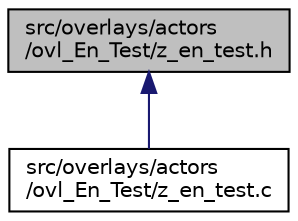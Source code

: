 digraph "src/overlays/actors/ovl_En_Test/z_en_test.h"
{
 // LATEX_PDF_SIZE
  edge [fontname="Helvetica",fontsize="10",labelfontname="Helvetica",labelfontsize="10"];
  node [fontname="Helvetica",fontsize="10",shape=record];
  Node1 [label="src/overlays/actors\l/ovl_En_Test/z_en_test.h",height=0.2,width=0.4,color="black", fillcolor="grey75", style="filled", fontcolor="black",tooltip=" "];
  Node1 -> Node2 [dir="back",color="midnightblue",fontsize="10",style="solid",fontname="Helvetica"];
  Node2 [label="src/overlays/actors\l/ovl_En_Test/z_en_test.c",height=0.2,width=0.4,color="black", fillcolor="white", style="filled",URL="$db/d94/z__en__test_8c.html",tooltip=" "];
}
